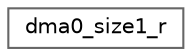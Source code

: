 digraph "Graphical Class Hierarchy"
{
 // LATEX_PDF_SIZE
  bgcolor="transparent";
  edge [fontname=Helvetica,fontsize=10,labelfontname=Helvetica,labelfontsize=10];
  node [fontname=Helvetica,fontsize=10,shape=box,height=0.2,width=0.4];
  rankdir="LR";
  Node0 [id="Node000000",label="dma0_size1_r",height=0.2,width=0.4,color="grey40", fillcolor="white", style="filled",URL="$structdma0__size1__r.html",tooltip=" "];
}
